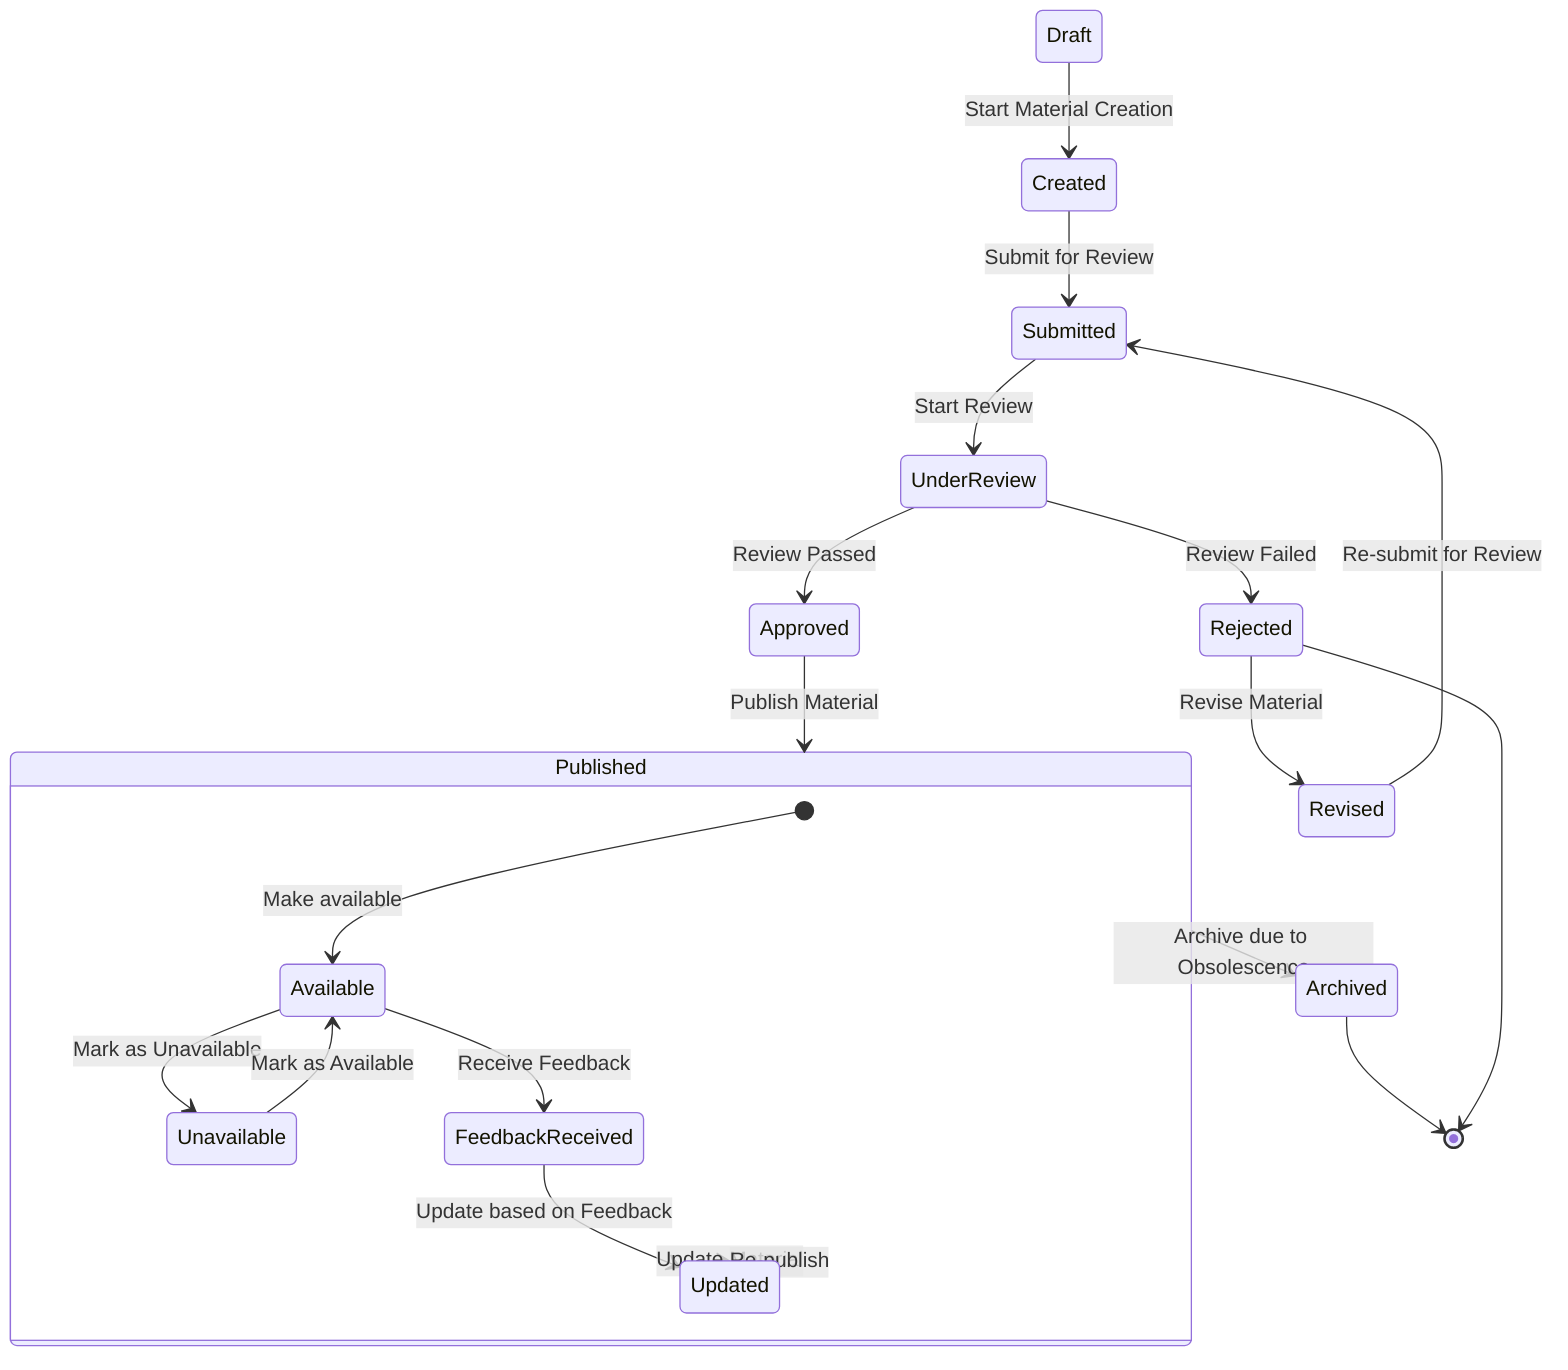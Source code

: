 stateDiagram-v2

  # Initial Draft state (optional)
  Draft --> Created: Start Material Creation

  Created --> Submitted: Submit for Review

  Submitted --> UnderReview: Start Review
  UnderReview --> Approved: Review Passed
  UnderReview --> Rejected: Review Failed

  Approved --> Published: Publish Material
  Published --> Archived: Archive due to Obsolescence
  Published --> Updated: Update Material

  Updated --> Published: Re-publish

  Rejected --> Revised: Revise Material
  Revised --> Submitted: Re-submit for Review

  # Terminal states
  Archived --> [*]
  Rejected --> [*]

  # Nested sub-states for Published materials
  state Published {
    [*] --> Available: Make available
    Available --> Unavailable: Mark as Unavailable
    Unavailable --> Available: Mark as Available
    Available --> FeedbackReceived: Receive Feedback
    FeedbackReceived --> Updated: Update based on Feedback
  }